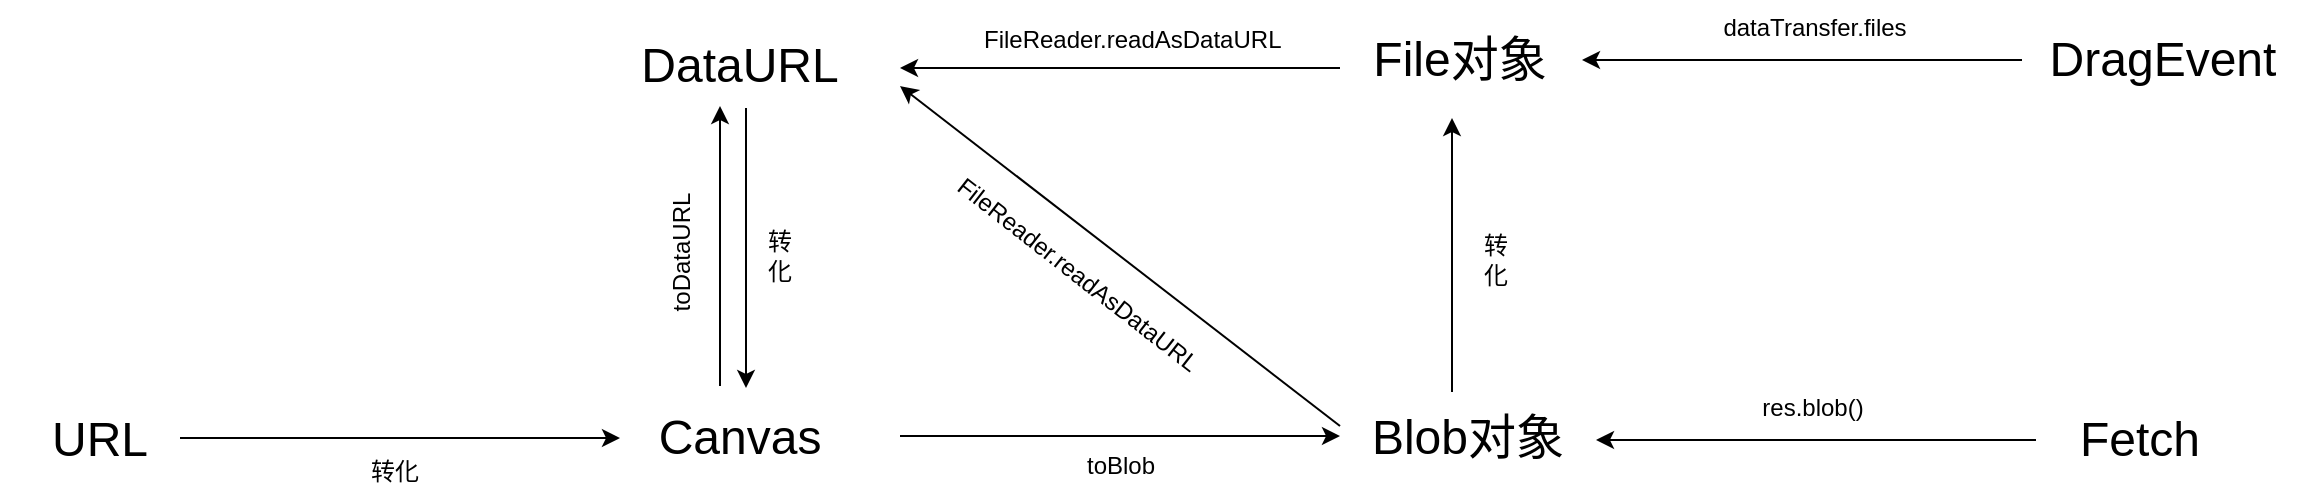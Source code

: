 <mxfile version="12.2.2" type="device" pages="1"><diagram id="rZJH6LXPrpeXh2k5F7rZ" name="Page-1"><mxGraphModel dx="1408" dy="3308" grid="1" gridSize="10" guides="1" tooltips="1" connect="1" arrows="1" fold="1" page="1" pageScale="1" pageWidth="2500" pageHeight="2500" math="0" shadow="0"><root><mxCell id="0"/><mxCell id="1" parent="0"/><mxCell id="3Qn5GLLNdaFl1pBu-oAj-1" value="&lt;font style=&quot;font-size: 24px&quot;&gt;URL&lt;/font&gt;" style="text;html=1;strokeColor=none;fillColor=none;align=center;verticalAlign=middle;whiteSpace=wrap;rounded=0;" vertex="1" parent="1"><mxGeometry x="290" y="197" width="100" height="40" as="geometry"/></mxCell><mxCell id="3Qn5GLLNdaFl1pBu-oAj-2" value="&lt;font style=&quot;font-size: 24px&quot;&gt;Canvas&lt;/font&gt;" style="text;html=1;strokeColor=none;fillColor=none;align=center;verticalAlign=middle;whiteSpace=wrap;rounded=0;" vertex="1" parent="1"><mxGeometry x="610" y="196" width="100" height="40" as="geometry"/></mxCell><mxCell id="3Qn5GLLNdaFl1pBu-oAj-3" value="&lt;font style=&quot;font-size: 24px&quot;&gt;DataURL&lt;/font&gt;" style="text;html=1;strokeColor=none;fillColor=none;align=center;verticalAlign=middle;whiteSpace=wrap;rounded=0;" vertex="1" parent="1"><mxGeometry x="610" y="10" width="100" height="40" as="geometry"/></mxCell><mxCell id="3Qn5GLLNdaFl1pBu-oAj-4" value="&lt;span style=&quot;font-size: 24px&quot;&gt;Blob对象&lt;/span&gt;" style="text;html=1;strokeColor=none;fillColor=none;align=center;verticalAlign=middle;whiteSpace=wrap;rounded=0;" vertex="1" parent="1"><mxGeometry x="974" y="196" width="100" height="40" as="geometry"/></mxCell><mxCell id="3Qn5GLLNdaFl1pBu-oAj-5" value="&lt;span style=&quot;font-size: 24px&quot;&gt;File对象&lt;/span&gt;" style="text;html=1;strokeColor=none;fillColor=none;align=center;verticalAlign=middle;whiteSpace=wrap;rounded=0;" vertex="1" parent="1"><mxGeometry x="970" y="7" width="100" height="40" as="geometry"/></mxCell><mxCell id="3Qn5GLLNdaFl1pBu-oAj-7" value="toDataURL" style="text;html=1;strokeColor=none;fillColor=none;align=center;verticalAlign=middle;whiteSpace=wrap;rounded=0;rotation=-90;" vertex="1" parent="1"><mxGeometry x="596" y="113" width="70" height="20" as="geometry"/></mxCell><mxCell id="3Qn5GLLNdaFl1pBu-oAj-9" value="" style="endArrow=classic;html=1;" edge="1" parent="1"><mxGeometry width="50" height="50" relative="1" as="geometry"><mxPoint x="663" y="51" as="sourcePoint"/><mxPoint x="663" y="191" as="targetPoint"/></mxGeometry></mxCell><mxCell id="3Qn5GLLNdaFl1pBu-oAj-17" value="转化" style="text;html=1;strokeColor=none;fillColor=none;align=center;verticalAlign=middle;whiteSpace=wrap;rounded=0;" vertex="1" parent="1"><mxGeometry x="670" y="100" width="20" height="50" as="geometry"/></mxCell><mxCell id="3Qn5GLLNdaFl1pBu-oAj-18" value="" style="endArrow=classic;html=1;" edge="1" parent="1"><mxGeometry width="50" height="50" relative="1" as="geometry"><mxPoint x="650" y="190" as="sourcePoint"/><mxPoint x="650" y="50" as="targetPoint"/></mxGeometry></mxCell><mxCell id="3Qn5GLLNdaFl1pBu-oAj-25" value="" style="endArrow=classic;html=1;" edge="1" parent="1"><mxGeometry width="50" height="50" relative="1" as="geometry"><mxPoint x="960" y="210" as="sourcePoint"/><mxPoint x="740" y="40" as="targetPoint"/></mxGeometry></mxCell><mxCell id="3Qn5GLLNdaFl1pBu-oAj-26" value="FileReader.readAsDataURL" style="text;html=1;rotation=38;" vertex="1" parent="1"><mxGeometry x="750" y="125" width="170" height="30" as="geometry"/></mxCell><mxCell id="3Qn5GLLNdaFl1pBu-oAj-27" value="" style="endArrow=classic;html=1;startArrow=none;startFill=0;endFill=1;" edge="1" parent="1"><mxGeometry width="50" height="50" relative="1" as="geometry"><mxPoint x="1016" y="193" as="sourcePoint"/><mxPoint x="1016" y="56" as="targetPoint"/></mxGeometry></mxCell><mxCell id="3Qn5GLLNdaFl1pBu-oAj-28" value="转&lt;br&gt;化" style="text;html=1;strokeColor=none;fillColor=none;align=center;verticalAlign=middle;whiteSpace=wrap;rounded=0;" vertex="1" parent="1"><mxGeometry x="1022" y="107" width="32" height="40" as="geometry"/></mxCell><mxCell id="3Qn5GLLNdaFl1pBu-oAj-32" value="" style="endArrow=none;html=1;startArrow=classic;startFill=1;endFill=0;" edge="1" parent="1"><mxGeometry width="50" height="50" relative="1" as="geometry"><mxPoint x="740" y="31" as="sourcePoint"/><mxPoint x="960" y="31" as="targetPoint"/></mxGeometry></mxCell><mxCell id="3Qn5GLLNdaFl1pBu-oAj-33" value="FileReader.readAsDataURL" style="text;html=1;rotation=0;" vertex="1" parent="1"><mxGeometry x="780" y="3" width="170" height="30" as="geometry"/></mxCell><mxCell id="3Qn5GLLNdaFl1pBu-oAj-37" value="" style="endArrow=classic;html=1;" edge="1" parent="1"><mxGeometry width="50" height="50" relative="1" as="geometry"><mxPoint x="740" y="215" as="sourcePoint"/><mxPoint x="960" y="215" as="targetPoint"/></mxGeometry></mxCell><mxCell id="3Qn5GLLNdaFl1pBu-oAj-38" value="toBlob" style="text;html=1;align=center;" vertex="1" parent="1"><mxGeometry x="820" y="216" width="60" height="24" as="geometry"/></mxCell><mxCell id="3Qn5GLLNdaFl1pBu-oAj-39" value="&lt;font style=&quot;font-size: 24px&quot;&gt;Fetch&lt;/font&gt;" style="text;html=1;strokeColor=none;fillColor=none;align=center;verticalAlign=middle;whiteSpace=wrap;rounded=0;" vertex="1" parent="1"><mxGeometry x="1310" y="197" width="100" height="40" as="geometry"/></mxCell><mxCell id="3Qn5GLLNdaFl1pBu-oAj-42" value="" style="endArrow=classic;html=1;" edge="1" parent="1"><mxGeometry width="50" height="50" relative="1" as="geometry"><mxPoint x="380" y="216" as="sourcePoint"/><mxPoint x="600" y="216" as="targetPoint"/></mxGeometry></mxCell><mxCell id="3Qn5GLLNdaFl1pBu-oAj-43" value="转化" style="text;html=1;align=center;" vertex="1" parent="1"><mxGeometry x="457" y="219" width="60" height="24" as="geometry"/></mxCell><mxCell id="3Qn5GLLNdaFl1pBu-oAj-44" value="" style="endArrow=none;html=1;startArrow=classic;startFill=1;endFill=0;" edge="1" parent="1"><mxGeometry width="50" height="50" relative="1" as="geometry"><mxPoint x="1088" y="217" as="sourcePoint"/><mxPoint x="1308" y="217" as="targetPoint"/></mxGeometry></mxCell><mxCell id="3Qn5GLLNdaFl1pBu-oAj-45" value="res.blob()" style="text;html=1;rotation=0;align=center;" vertex="1" parent="1"><mxGeometry x="1150" y="187" width="92" height="30" as="geometry"/></mxCell><mxCell id="3Qn5GLLNdaFl1pBu-oAj-46" value="&lt;font style=&quot;font-size: 24px&quot;&gt;DragEvent&lt;/font&gt;" style="text;html=1;strokeColor=none;fillColor=none;align=center;verticalAlign=middle;whiteSpace=wrap;rounded=0;" vertex="1" parent="1"><mxGeometry x="1303" y="7" width="137" height="40" as="geometry"/></mxCell><mxCell id="3Qn5GLLNdaFl1pBu-oAj-47" value="" style="endArrow=none;html=1;startArrow=classic;startFill=1;endFill=0;" edge="1" parent="1"><mxGeometry width="50" height="50" relative="1" as="geometry"><mxPoint x="1081" y="27" as="sourcePoint"/><mxPoint x="1301" y="27" as="targetPoint"/></mxGeometry></mxCell><mxCell id="3Qn5GLLNdaFl1pBu-oAj-48" value="dataTransfer.files" style="text;html=1;rotation=0;align=center;" vertex="1" parent="1"><mxGeometry x="1143" y="-3" width="107" height="30" as="geometry"/></mxCell></root></mxGraphModel></diagram></mxfile>